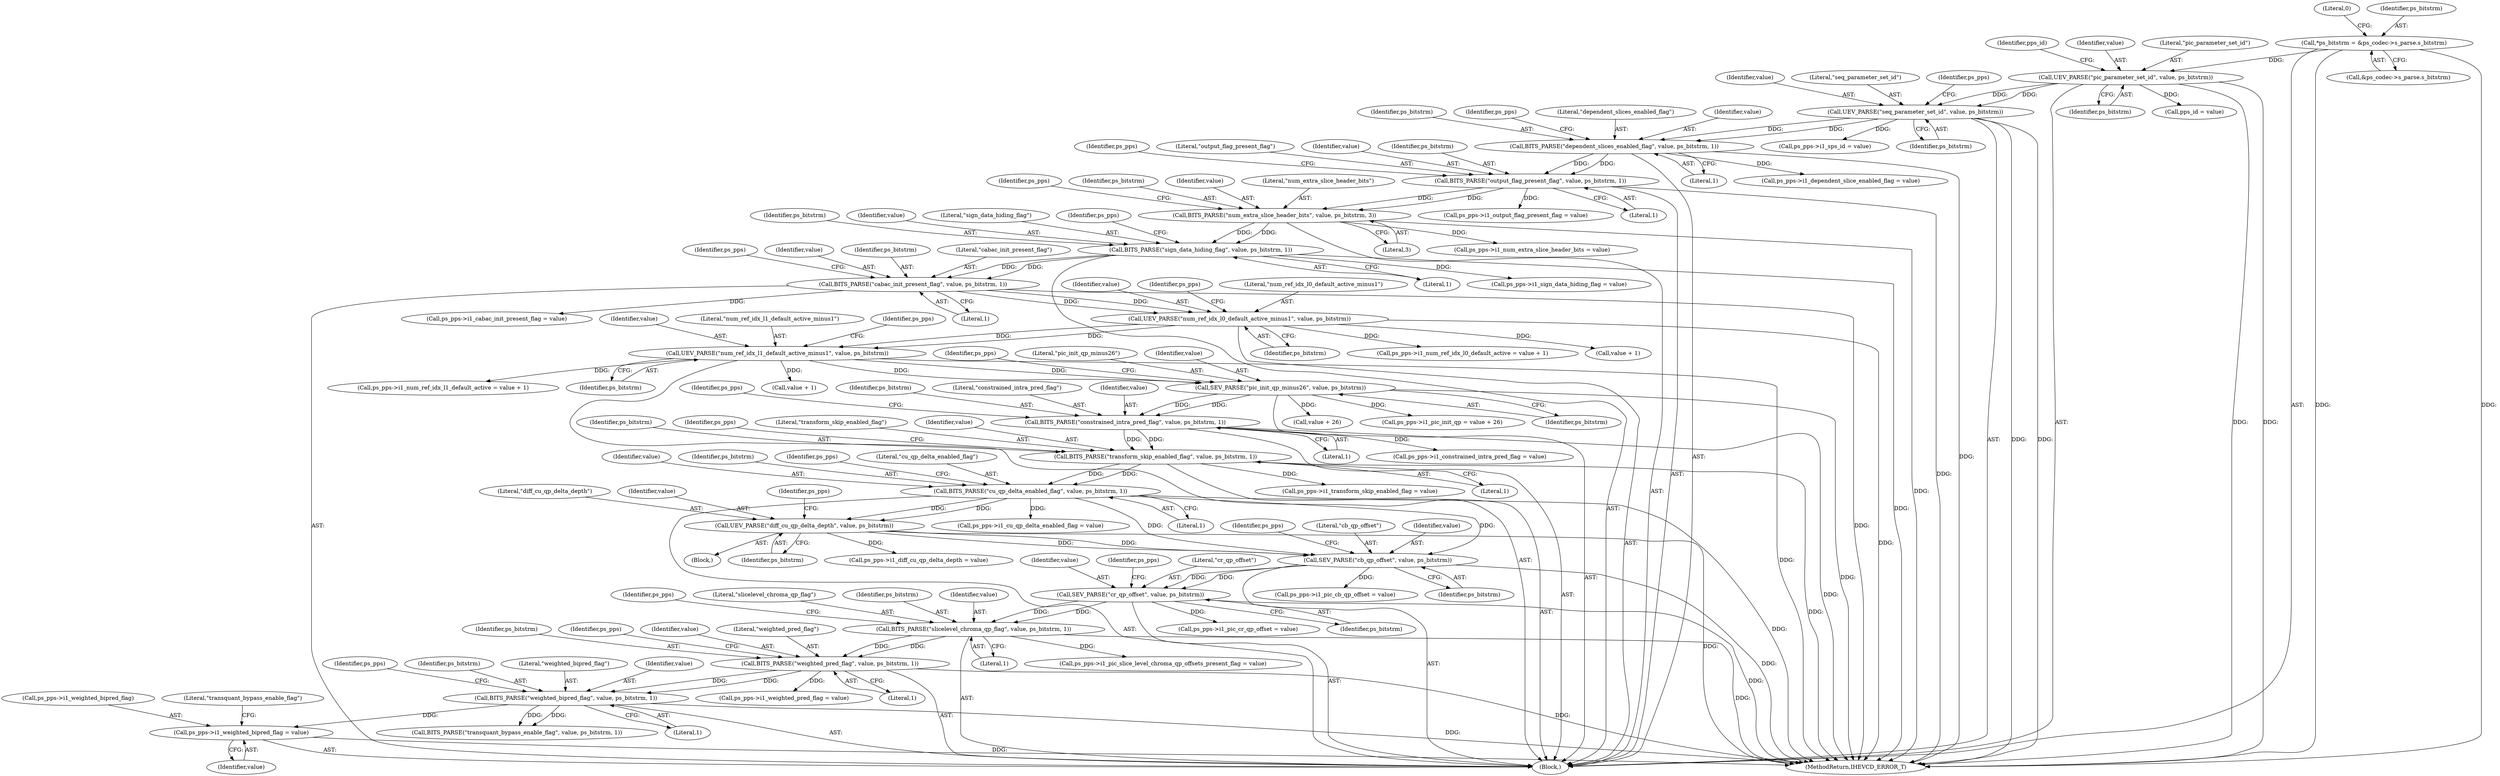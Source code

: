 digraph "0_Android_25c0ffbe6a181b4a373c3c9b421ea449d457e6ed@pointer" {
"1000410" [label="(Call,ps_pps->i1_weighted_bipred_flag = value)"];
"1000405" [label="(Call,BITS_PARSE(\"weighted_bipred_flag\", value, ps_bitstrm, 1))"];
"1000395" [label="(Call,BITS_PARSE(\"weighted_pred_flag\", value, ps_bitstrm, 1))"];
"1000385" [label="(Call,BITS_PARSE(\"slicelevel_chroma_qp_flag\", value, ps_bitstrm, 1))"];
"1000376" [label="(Call,SEV_PARSE(\"cr_qp_offset\", value, ps_bitstrm))"];
"1000367" [label="(Call,SEV_PARSE(\"cb_qp_offset\", value, ps_bitstrm))"];
"1000325" [label="(Call,BITS_PARSE(\"cu_qp_delta_enabled_flag\", value, ps_bitstrm, 1))"];
"1000315" [label="(Call,BITS_PARSE(\"transform_skip_enabled_flag\", value, ps_bitstrm, 1))"];
"1000305" [label="(Call,BITS_PARSE(\"constrained_intra_pred_flag\", value, ps_bitstrm, 1))"];
"1000294" [label="(Call,SEV_PARSE(\"pic_init_qp_minus26\", value, ps_bitstrm))"];
"1000283" [label="(Call,UEV_PARSE(\"num_ref_idx_l1_default_active_minus1\", value, ps_bitstrm))"];
"1000272" [label="(Call,UEV_PARSE(\"num_ref_idx_l0_default_active_minus1\", value, ps_bitstrm))"];
"1000262" [label="(Call,BITS_PARSE(\"cabac_init_present_flag\", value, ps_bitstrm, 1))"];
"1000252" [label="(Call,BITS_PARSE(\"sign_data_hiding_flag\", value, ps_bitstrm, 1))"];
"1000242" [label="(Call,BITS_PARSE(\"num_extra_slice_header_bits\", value, ps_bitstrm, 3))"];
"1000232" [label="(Call,BITS_PARSE(\"output_flag_present_flag\", value, ps_bitstrm, 1))"];
"1000222" [label="(Call,BITS_PARSE(\"dependent_slices_enabled_flag\", value, ps_bitstrm, 1))"];
"1000181" [label="(Call,UEV_PARSE(\"seq_parameter_set_id\", value, ps_bitstrm))"];
"1000139" [label="(Call,UEV_PARSE(\"pic_parameter_set_id\", value, ps_bitstrm))"];
"1000123" [label="(Call,*ps_bitstrm = &ps_codec->s_parse.s_bitstrm)"];
"1000340" [label="(Call,UEV_PARSE(\"diff_cu_qp_delta_depth\", value, ps_bitstrm))"];
"1000379" [label="(Identifier,ps_bitstrm)"];
"1000309" [label="(Literal,1)"];
"1000249" [label="(Identifier,ps_pps)"];
"1000339" [label="(Block,)"];
"1000242" [label="(Call,BITS_PARSE(\"num_extra_slice_header_bits\", value, ps_bitstrm, 3))"];
"1000386" [label="(Literal,\"slicelevel_chroma_qp_flag\")"];
"1000376" [label="(Call,SEV_PARSE(\"cr_qp_offset\", value, ps_bitstrm))"];
"1000332" [label="(Identifier,ps_pps)"];
"1000183" [label="(Identifier,value)"];
"1000285" [label="(Identifier,value)"];
"1000287" [label="(Call,ps_pps->i1_num_ref_idx_l1_default_active = value + 1)"];
"1000265" [label="(Identifier,ps_bitstrm)"];
"1000330" [label="(Call,ps_pps->i1_cu_qp_delta_enabled_flag = value)"];
"1000234" [label="(Identifier,value)"];
"1000382" [label="(Identifier,ps_pps)"];
"1000416" [label="(Literal,\"transquant_bypass_enable_flag\")"];
"1000295" [label="(Literal,\"pic_init_qp_minus26\")"];
"1000318" [label="(Identifier,ps_bitstrm)"];
"1000346" [label="(Identifier,ps_pps)"];
"1000181" [label="(Call,UEV_PARSE(\"seq_parameter_set_id\", value, ps_bitstrm))"];
"1000294" [label="(Call,SEV_PARSE(\"pic_init_qp_minus26\", value, ps_bitstrm))"];
"1000410" [label="(Call,ps_pps->i1_weighted_bipred_flag = value)"];
"1000373" [label="(Identifier,ps_pps)"];
"1000343" [label="(Identifier,ps_bitstrm)"];
"1000255" [label="(Identifier,ps_bitstrm)"];
"1000276" [label="(Call,ps_pps->i1_num_ref_idx_l0_default_active = value + 1)"];
"1000263" [label="(Literal,\"cabac_init_present_flag\")"];
"1000225" [label="(Identifier,ps_bitstrm)"];
"1000254" [label="(Identifier,value)"];
"1000341" [label="(Literal,\"diff_cu_qp_delta_depth\")"];
"1000407" [label="(Identifier,value)"];
"1000133" [label="(Literal,0)"];
"1000139" [label="(Call,UEV_PARSE(\"pic_parameter_set_id\", value, ps_bitstrm))"];
"1000256" [label="(Literal,1)"];
"1000283" [label="(Call,UEV_PARSE(\"num_ref_idx_l1_default_active_minus1\", value, ps_bitstrm))"];
"1000286" [label="(Identifier,ps_bitstrm)"];
"1000326" [label="(Literal,\"cu_qp_delta_enabled_flag\")"];
"1000398" [label="(Identifier,ps_bitstrm)"];
"1000322" [label="(Identifier,ps_pps)"];
"1000278" [label="(Identifier,ps_pps)"];
"1000222" [label="(Call,BITS_PARSE(\"dependent_slices_enabled_flag\", value, ps_bitstrm, 1))"];
"1000237" [label="(Call,ps_pps->i1_output_flag_present_flag = value)"];
"1000315" [label="(Call,BITS_PARSE(\"transform_skip_enabled_flag\", value, ps_bitstrm, 1))"];
"1000296" [label="(Identifier,value)"];
"1000284" [label="(Literal,\"num_ref_idx_l1_default_active_minus1\")"];
"1000245" [label="(Identifier,ps_bitstrm)"];
"1000305" [label="(Call,BITS_PARSE(\"constrained_intra_pred_flag\", value, ps_bitstrm, 1))"];
"1000269" [label="(Identifier,ps_pps)"];
"1000226" [label="(Literal,1)"];
"1000273" [label="(Literal,\"num_ref_idx_l0_default_active_minus1\")"];
"1000388" [label="(Identifier,ps_bitstrm)"];
"1000412" [label="(Identifier,ps_pps)"];
"1000297" [label="(Identifier,ps_bitstrm)"];
"1000415" [label="(Call,BITS_PARSE(\"transquant_bypass_enable_flag\", value, ps_bitstrm, 1))"];
"1000253" [label="(Literal,\"sign_data_hiding_flag\")"];
"1000312" [label="(Identifier,ps_pps)"];
"1000252" [label="(Call,BITS_PARSE(\"sign_data_hiding_flag\", value, ps_bitstrm, 1))"];
"1001047" [label="(MethodReturn,IHEVCD_ERROR_T)"];
"1000411" [label="(Call,ps_pps->i1_weighted_bipred_flag)"];
"1000229" [label="(Identifier,ps_pps)"];
"1000223" [label="(Literal,\"dependent_slices_enabled_flag\")"];
"1000402" [label="(Identifier,ps_pps)"];
"1000387" [label="(Identifier,value)"];
"1000377" [label="(Literal,\"cr_qp_offset\")"];
"1000291" [label="(Call,value + 1)"];
"1000371" [label="(Call,ps_pps->i1_pic_cb_qp_offset = value)"];
"1000316" [label="(Literal,\"transform_skip_enabled_flag\")"];
"1000262" [label="(Call,BITS_PARSE(\"cabac_init_present_flag\", value, ps_bitstrm, 1))"];
"1000368" [label="(Literal,\"cb_qp_offset\")"];
"1000182" [label="(Literal,\"seq_parameter_set_id\")"];
"1000187" [label="(Identifier,ps_pps)"];
"1000123" [label="(Call,*ps_bitstrm = &ps_codec->s_parse.s_bitstrm)"];
"1000414" [label="(Identifier,value)"];
"1000302" [label="(Call,value + 26)"];
"1000327" [label="(Identifier,value)"];
"1000344" [label="(Call,ps_pps->i1_diff_cu_qp_delta_depth = value)"];
"1000185" [label="(Call,ps_pps->i1_sps_id = value)"];
"1000140" [label="(Literal,\"pic_parameter_set_id\")"];
"1000232" [label="(Call,BITS_PARSE(\"output_flag_present_flag\", value, ps_bitstrm, 1))"];
"1000235" [label="(Identifier,ps_bitstrm)"];
"1000340" [label="(Call,UEV_PARSE(\"diff_cu_qp_delta_depth\", value, ps_bitstrm))"];
"1000257" [label="(Call,ps_pps->i1_sign_data_hiding_flag = value)"];
"1000236" [label="(Literal,1)"];
"1000400" [label="(Call,ps_pps->i1_weighted_pred_flag = value)"];
"1000342" [label="(Identifier,value)"];
"1000319" [label="(Literal,1)"];
"1000408" [label="(Identifier,ps_bitstrm)"];
"1000247" [label="(Call,ps_pps->i1_num_extra_slice_header_bits = value)"];
"1000144" [label="(Identifier,pps_id)"];
"1000124" [label="(Identifier,ps_bitstrm)"];
"1000143" [label="(Call,pps_id = value)"];
"1000399" [label="(Literal,1)"];
"1000184" [label="(Identifier,ps_bitstrm)"];
"1000111" [label="(Block,)"];
"1000395" [label="(Call,BITS_PARSE(\"weighted_pred_flag\", value, ps_bitstrm, 1))"];
"1000406" [label="(Literal,\"weighted_bipred_flag\")"];
"1000308" [label="(Identifier,ps_bitstrm)"];
"1000267" [label="(Call,ps_pps->i1_cabac_init_present_flag = value)"];
"1000274" [label="(Identifier,value)"];
"1000298" [label="(Call,ps_pps->i1_pic_init_qp = value + 26)"];
"1000397" [label="(Identifier,value)"];
"1000246" [label="(Literal,3)"];
"1000239" [label="(Identifier,ps_pps)"];
"1000272" [label="(Call,UEV_PARSE(\"num_ref_idx_l0_default_active_minus1\", value, ps_bitstrm))"];
"1000280" [label="(Call,value + 1)"];
"1000264" [label="(Identifier,value)"];
"1000141" [label="(Identifier,value)"];
"1000369" [label="(Identifier,value)"];
"1000266" [label="(Literal,1)"];
"1000389" [label="(Literal,1)"];
"1000300" [label="(Identifier,ps_pps)"];
"1000142" [label="(Identifier,ps_bitstrm)"];
"1000317" [label="(Identifier,value)"];
"1000224" [label="(Identifier,value)"];
"1000329" [label="(Literal,1)"];
"1000233" [label="(Literal,\"output_flag_present_flag\")"];
"1000244" [label="(Identifier,value)"];
"1000380" [label="(Call,ps_pps->i1_pic_cr_qp_offset = value)"];
"1000320" [label="(Call,ps_pps->i1_transform_skip_enabled_flag = value)"];
"1000306" [label="(Literal,\"constrained_intra_pred_flag\")"];
"1000385" [label="(Call,BITS_PARSE(\"slicelevel_chroma_qp_flag\", value, ps_bitstrm, 1))"];
"1000275" [label="(Identifier,ps_bitstrm)"];
"1000243" [label="(Literal,\"num_extra_slice_header_bits\")"];
"1000325" [label="(Call,BITS_PARSE(\"cu_qp_delta_enabled_flag\", value, ps_bitstrm, 1))"];
"1000125" [label="(Call,&ps_codec->s_parse.s_bitstrm)"];
"1000378" [label="(Identifier,value)"];
"1000289" [label="(Identifier,ps_pps)"];
"1000405" [label="(Call,BITS_PARSE(\"weighted_bipred_flag\", value, ps_bitstrm, 1))"];
"1000227" [label="(Call,ps_pps->i1_dependent_slice_enabled_flag = value)"];
"1000396" [label="(Literal,\"weighted_pred_flag\")"];
"1000259" [label="(Identifier,ps_pps)"];
"1000390" [label="(Call,ps_pps->i1_pic_slice_level_chroma_qp_offsets_present_flag = value)"];
"1000307" [label="(Identifier,value)"];
"1000328" [label="(Identifier,ps_bitstrm)"];
"1000367" [label="(Call,SEV_PARSE(\"cb_qp_offset\", value, ps_bitstrm))"];
"1000310" [label="(Call,ps_pps->i1_constrained_intra_pred_flag = value)"];
"1000409" [label="(Literal,1)"];
"1000392" [label="(Identifier,ps_pps)"];
"1000370" [label="(Identifier,ps_bitstrm)"];
"1000410" -> "1000111"  [label="AST: "];
"1000410" -> "1000414"  [label="CFG: "];
"1000411" -> "1000410"  [label="AST: "];
"1000414" -> "1000410"  [label="AST: "];
"1000416" -> "1000410"  [label="CFG: "];
"1000410" -> "1001047"  [label="DDG: "];
"1000405" -> "1000410"  [label="DDG: "];
"1000405" -> "1000111"  [label="AST: "];
"1000405" -> "1000409"  [label="CFG: "];
"1000406" -> "1000405"  [label="AST: "];
"1000407" -> "1000405"  [label="AST: "];
"1000408" -> "1000405"  [label="AST: "];
"1000409" -> "1000405"  [label="AST: "];
"1000412" -> "1000405"  [label="CFG: "];
"1000405" -> "1001047"  [label="DDG: "];
"1000395" -> "1000405"  [label="DDG: "];
"1000395" -> "1000405"  [label="DDG: "];
"1000405" -> "1000415"  [label="DDG: "];
"1000405" -> "1000415"  [label="DDG: "];
"1000395" -> "1000111"  [label="AST: "];
"1000395" -> "1000399"  [label="CFG: "];
"1000396" -> "1000395"  [label="AST: "];
"1000397" -> "1000395"  [label="AST: "];
"1000398" -> "1000395"  [label="AST: "];
"1000399" -> "1000395"  [label="AST: "];
"1000402" -> "1000395"  [label="CFG: "];
"1000395" -> "1001047"  [label="DDG: "];
"1000385" -> "1000395"  [label="DDG: "];
"1000385" -> "1000395"  [label="DDG: "];
"1000395" -> "1000400"  [label="DDG: "];
"1000385" -> "1000111"  [label="AST: "];
"1000385" -> "1000389"  [label="CFG: "];
"1000386" -> "1000385"  [label="AST: "];
"1000387" -> "1000385"  [label="AST: "];
"1000388" -> "1000385"  [label="AST: "];
"1000389" -> "1000385"  [label="AST: "];
"1000392" -> "1000385"  [label="CFG: "];
"1000385" -> "1001047"  [label="DDG: "];
"1000376" -> "1000385"  [label="DDG: "];
"1000376" -> "1000385"  [label="DDG: "];
"1000385" -> "1000390"  [label="DDG: "];
"1000376" -> "1000111"  [label="AST: "];
"1000376" -> "1000379"  [label="CFG: "];
"1000377" -> "1000376"  [label="AST: "];
"1000378" -> "1000376"  [label="AST: "];
"1000379" -> "1000376"  [label="AST: "];
"1000382" -> "1000376"  [label="CFG: "];
"1000376" -> "1001047"  [label="DDG: "];
"1000367" -> "1000376"  [label="DDG: "];
"1000367" -> "1000376"  [label="DDG: "];
"1000376" -> "1000380"  [label="DDG: "];
"1000367" -> "1000111"  [label="AST: "];
"1000367" -> "1000370"  [label="CFG: "];
"1000368" -> "1000367"  [label="AST: "];
"1000369" -> "1000367"  [label="AST: "];
"1000370" -> "1000367"  [label="AST: "];
"1000373" -> "1000367"  [label="CFG: "];
"1000367" -> "1001047"  [label="DDG: "];
"1000325" -> "1000367"  [label="DDG: "];
"1000325" -> "1000367"  [label="DDG: "];
"1000340" -> "1000367"  [label="DDG: "];
"1000340" -> "1000367"  [label="DDG: "];
"1000367" -> "1000371"  [label="DDG: "];
"1000325" -> "1000111"  [label="AST: "];
"1000325" -> "1000329"  [label="CFG: "];
"1000326" -> "1000325"  [label="AST: "];
"1000327" -> "1000325"  [label="AST: "];
"1000328" -> "1000325"  [label="AST: "];
"1000329" -> "1000325"  [label="AST: "];
"1000332" -> "1000325"  [label="CFG: "];
"1000325" -> "1001047"  [label="DDG: "];
"1000315" -> "1000325"  [label="DDG: "];
"1000315" -> "1000325"  [label="DDG: "];
"1000325" -> "1000330"  [label="DDG: "];
"1000325" -> "1000340"  [label="DDG: "];
"1000325" -> "1000340"  [label="DDG: "];
"1000315" -> "1000111"  [label="AST: "];
"1000315" -> "1000319"  [label="CFG: "];
"1000316" -> "1000315"  [label="AST: "];
"1000317" -> "1000315"  [label="AST: "];
"1000318" -> "1000315"  [label="AST: "];
"1000319" -> "1000315"  [label="AST: "];
"1000322" -> "1000315"  [label="CFG: "];
"1000315" -> "1001047"  [label="DDG: "];
"1000305" -> "1000315"  [label="DDG: "];
"1000305" -> "1000315"  [label="DDG: "];
"1000315" -> "1000320"  [label="DDG: "];
"1000305" -> "1000111"  [label="AST: "];
"1000305" -> "1000309"  [label="CFG: "];
"1000306" -> "1000305"  [label="AST: "];
"1000307" -> "1000305"  [label="AST: "];
"1000308" -> "1000305"  [label="AST: "];
"1000309" -> "1000305"  [label="AST: "];
"1000312" -> "1000305"  [label="CFG: "];
"1000305" -> "1001047"  [label="DDG: "];
"1000294" -> "1000305"  [label="DDG: "];
"1000294" -> "1000305"  [label="DDG: "];
"1000305" -> "1000310"  [label="DDG: "];
"1000294" -> "1000111"  [label="AST: "];
"1000294" -> "1000297"  [label="CFG: "];
"1000295" -> "1000294"  [label="AST: "];
"1000296" -> "1000294"  [label="AST: "];
"1000297" -> "1000294"  [label="AST: "];
"1000300" -> "1000294"  [label="CFG: "];
"1000294" -> "1001047"  [label="DDG: "];
"1000283" -> "1000294"  [label="DDG: "];
"1000283" -> "1000294"  [label="DDG: "];
"1000294" -> "1000298"  [label="DDG: "];
"1000294" -> "1000302"  [label="DDG: "];
"1000283" -> "1000111"  [label="AST: "];
"1000283" -> "1000286"  [label="CFG: "];
"1000284" -> "1000283"  [label="AST: "];
"1000285" -> "1000283"  [label="AST: "];
"1000286" -> "1000283"  [label="AST: "];
"1000289" -> "1000283"  [label="CFG: "];
"1000283" -> "1001047"  [label="DDG: "];
"1000272" -> "1000283"  [label="DDG: "];
"1000272" -> "1000283"  [label="DDG: "];
"1000283" -> "1000287"  [label="DDG: "];
"1000283" -> "1000291"  [label="DDG: "];
"1000272" -> "1000111"  [label="AST: "];
"1000272" -> "1000275"  [label="CFG: "];
"1000273" -> "1000272"  [label="AST: "];
"1000274" -> "1000272"  [label="AST: "];
"1000275" -> "1000272"  [label="AST: "];
"1000278" -> "1000272"  [label="CFG: "];
"1000272" -> "1001047"  [label="DDG: "];
"1000262" -> "1000272"  [label="DDG: "];
"1000262" -> "1000272"  [label="DDG: "];
"1000272" -> "1000276"  [label="DDG: "];
"1000272" -> "1000280"  [label="DDG: "];
"1000262" -> "1000111"  [label="AST: "];
"1000262" -> "1000266"  [label="CFG: "];
"1000263" -> "1000262"  [label="AST: "];
"1000264" -> "1000262"  [label="AST: "];
"1000265" -> "1000262"  [label="AST: "];
"1000266" -> "1000262"  [label="AST: "];
"1000269" -> "1000262"  [label="CFG: "];
"1000262" -> "1001047"  [label="DDG: "];
"1000252" -> "1000262"  [label="DDG: "];
"1000252" -> "1000262"  [label="DDG: "];
"1000262" -> "1000267"  [label="DDG: "];
"1000252" -> "1000111"  [label="AST: "];
"1000252" -> "1000256"  [label="CFG: "];
"1000253" -> "1000252"  [label="AST: "];
"1000254" -> "1000252"  [label="AST: "];
"1000255" -> "1000252"  [label="AST: "];
"1000256" -> "1000252"  [label="AST: "];
"1000259" -> "1000252"  [label="CFG: "];
"1000252" -> "1001047"  [label="DDG: "];
"1000242" -> "1000252"  [label="DDG: "];
"1000242" -> "1000252"  [label="DDG: "];
"1000252" -> "1000257"  [label="DDG: "];
"1000242" -> "1000111"  [label="AST: "];
"1000242" -> "1000246"  [label="CFG: "];
"1000243" -> "1000242"  [label="AST: "];
"1000244" -> "1000242"  [label="AST: "];
"1000245" -> "1000242"  [label="AST: "];
"1000246" -> "1000242"  [label="AST: "];
"1000249" -> "1000242"  [label="CFG: "];
"1000242" -> "1001047"  [label="DDG: "];
"1000232" -> "1000242"  [label="DDG: "];
"1000232" -> "1000242"  [label="DDG: "];
"1000242" -> "1000247"  [label="DDG: "];
"1000232" -> "1000111"  [label="AST: "];
"1000232" -> "1000236"  [label="CFG: "];
"1000233" -> "1000232"  [label="AST: "];
"1000234" -> "1000232"  [label="AST: "];
"1000235" -> "1000232"  [label="AST: "];
"1000236" -> "1000232"  [label="AST: "];
"1000239" -> "1000232"  [label="CFG: "];
"1000232" -> "1001047"  [label="DDG: "];
"1000222" -> "1000232"  [label="DDG: "];
"1000222" -> "1000232"  [label="DDG: "];
"1000232" -> "1000237"  [label="DDG: "];
"1000222" -> "1000111"  [label="AST: "];
"1000222" -> "1000226"  [label="CFG: "];
"1000223" -> "1000222"  [label="AST: "];
"1000224" -> "1000222"  [label="AST: "];
"1000225" -> "1000222"  [label="AST: "];
"1000226" -> "1000222"  [label="AST: "];
"1000229" -> "1000222"  [label="CFG: "];
"1000222" -> "1001047"  [label="DDG: "];
"1000181" -> "1000222"  [label="DDG: "];
"1000181" -> "1000222"  [label="DDG: "];
"1000222" -> "1000227"  [label="DDG: "];
"1000181" -> "1000111"  [label="AST: "];
"1000181" -> "1000184"  [label="CFG: "];
"1000182" -> "1000181"  [label="AST: "];
"1000183" -> "1000181"  [label="AST: "];
"1000184" -> "1000181"  [label="AST: "];
"1000187" -> "1000181"  [label="CFG: "];
"1000181" -> "1001047"  [label="DDG: "];
"1000181" -> "1001047"  [label="DDG: "];
"1000139" -> "1000181"  [label="DDG: "];
"1000139" -> "1000181"  [label="DDG: "];
"1000181" -> "1000185"  [label="DDG: "];
"1000139" -> "1000111"  [label="AST: "];
"1000139" -> "1000142"  [label="CFG: "];
"1000140" -> "1000139"  [label="AST: "];
"1000141" -> "1000139"  [label="AST: "];
"1000142" -> "1000139"  [label="AST: "];
"1000144" -> "1000139"  [label="CFG: "];
"1000139" -> "1001047"  [label="DDG: "];
"1000139" -> "1001047"  [label="DDG: "];
"1000123" -> "1000139"  [label="DDG: "];
"1000139" -> "1000143"  [label="DDG: "];
"1000123" -> "1000111"  [label="AST: "];
"1000123" -> "1000125"  [label="CFG: "];
"1000124" -> "1000123"  [label="AST: "];
"1000125" -> "1000123"  [label="AST: "];
"1000133" -> "1000123"  [label="CFG: "];
"1000123" -> "1001047"  [label="DDG: "];
"1000123" -> "1001047"  [label="DDG: "];
"1000340" -> "1000339"  [label="AST: "];
"1000340" -> "1000343"  [label="CFG: "];
"1000341" -> "1000340"  [label="AST: "];
"1000342" -> "1000340"  [label="AST: "];
"1000343" -> "1000340"  [label="AST: "];
"1000346" -> "1000340"  [label="CFG: "];
"1000340" -> "1001047"  [label="DDG: "];
"1000340" -> "1000344"  [label="DDG: "];
}
